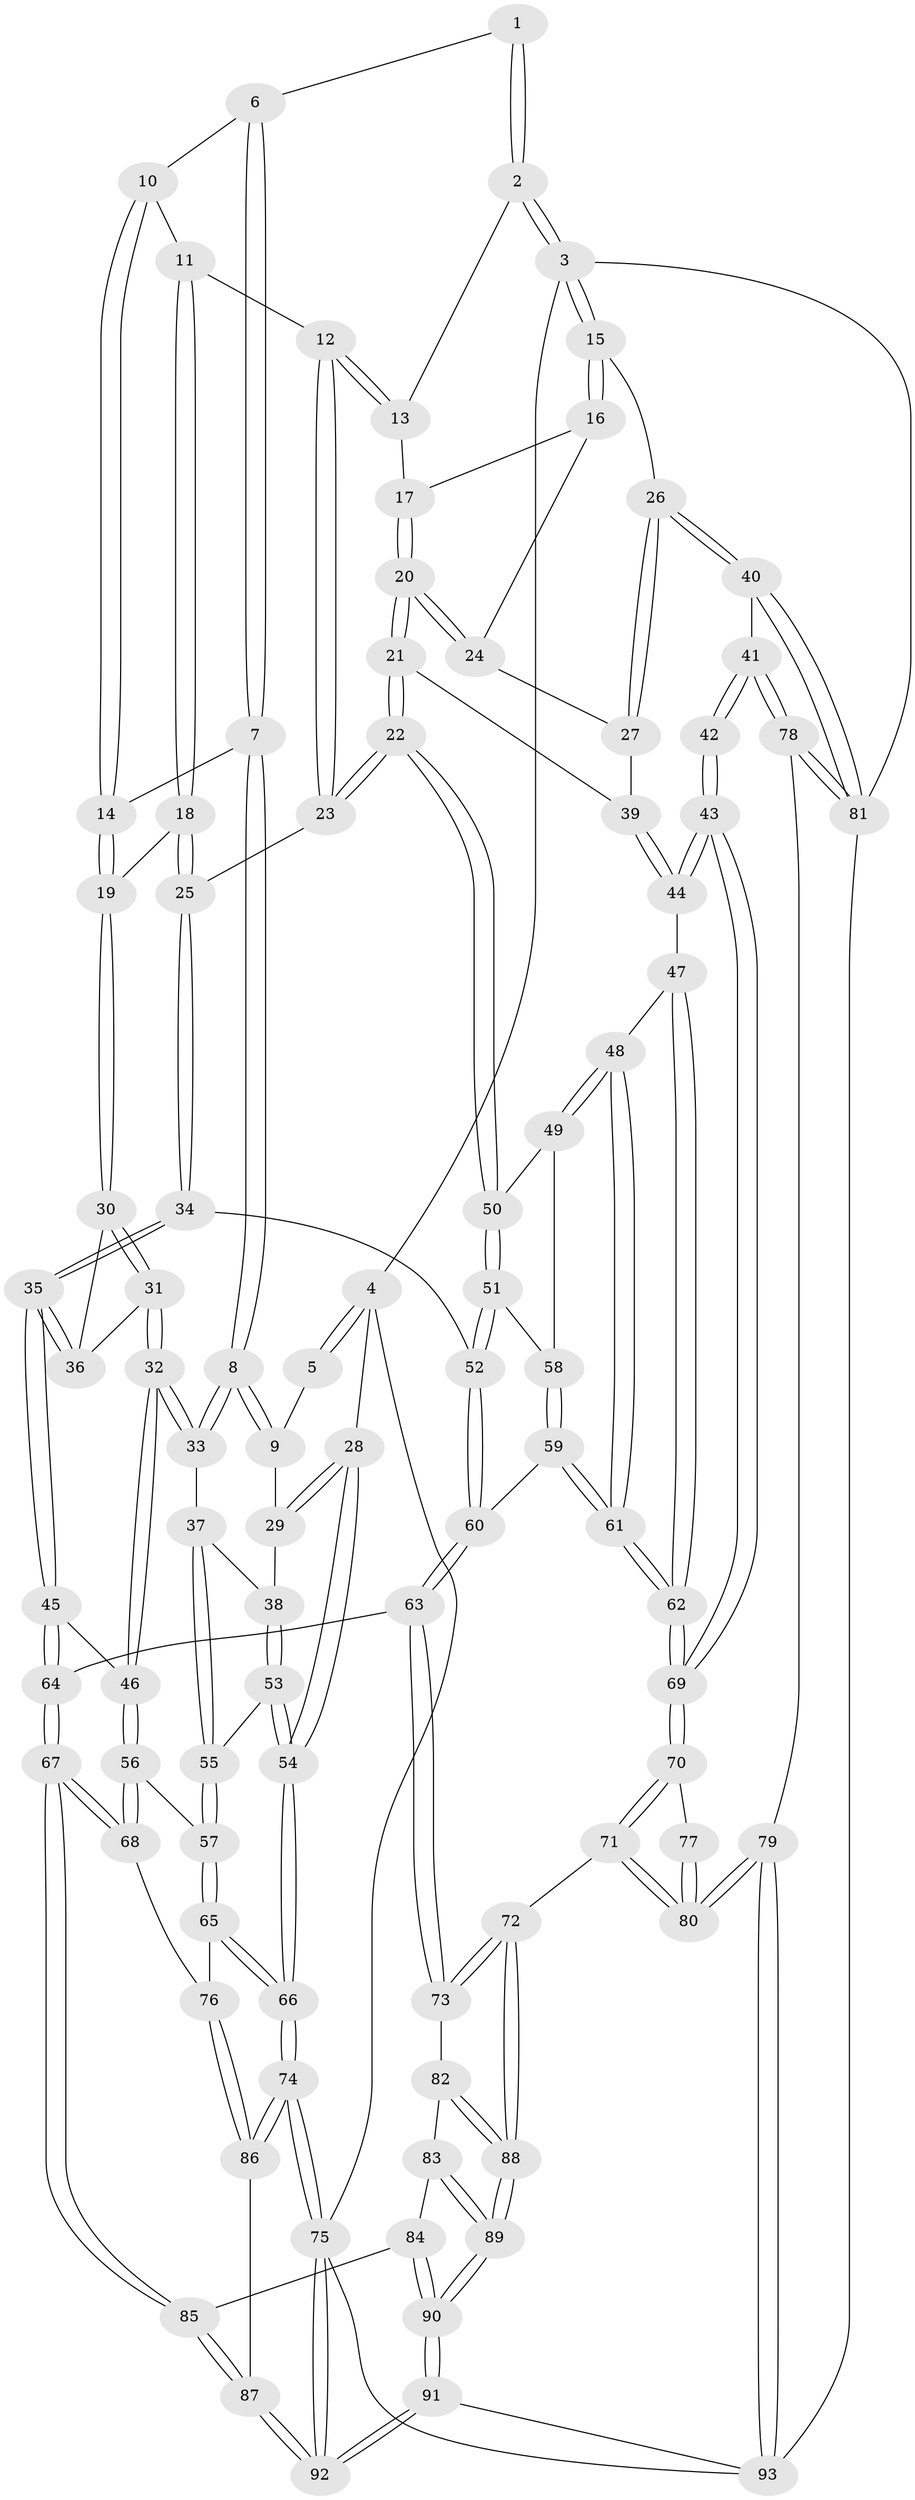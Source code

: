 // coarse degree distribution, {4: 0.14285714285714285, 3: 0.625, 2: 0.125, 6: 0.05357142857142857, 5: 0.05357142857142857}
// Generated by graph-tools (version 1.1) at 2025/54/03/04/25 22:54:31]
// undirected, 93 vertices, 229 edges
graph export_dot {
  node [color=gray90,style=filled];
  1 [pos="+0.3502726142942789+0"];
  2 [pos="+0.7358599976454531+0"];
  3 [pos="+1+0"];
  4 [pos="+0+0"];
  5 [pos="+0.2978756626019485+0"];
  6 [pos="+0.36700126372333536+0"];
  7 [pos="+0.31708699383711614+0.18663001082944666"];
  8 [pos="+0.2679335946694766+0.19762387242732987"];
  9 [pos="+0.1849412007390079+0.16226743149750478"];
  10 [pos="+0.46549057021158624+0.11560998668672286"];
  11 [pos="+0.5165423799314387+0.13315441814694862"];
  12 [pos="+0.554157943547807+0.13889149589534078"];
  13 [pos="+0.7317211985533983+0"];
  14 [pos="+0.35014363890365413+0.19633034892799608"];
  15 [pos="+1+0.146581146599375"];
  16 [pos="+0.9215404134022737+0.1407090718330516"];
  17 [pos="+0.7400836546460129+0"];
  18 [pos="+0.4374121521011165+0.24593148776314216"];
  19 [pos="+0.3532335650841601+0.20007792866691268"];
  20 [pos="+0.745696254452494+0.2645352096140091"];
  21 [pos="+0.743488184670236+0.2816542822727867"];
  22 [pos="+0.7362105360926638+0.29061599718002507"];
  23 [pos="+0.5629720426114138+0.23647236590318127"];
  24 [pos="+0.9078180633581647+0.1851873666989069"];
  25 [pos="+0.5027444871073593+0.31244982140569716"];
  26 [pos="+1+0.39437216410959625"];
  27 [pos="+0.9089307738051653+0.28161327078866466"];
  28 [pos="+0+0"];
  29 [pos="+0.11012368100549935+0.17616802215556088"];
  30 [pos="+0.3629294536920034+0.2696632297641533"];
  31 [pos="+0.3188860159259906+0.3359671280276703"];
  32 [pos="+0.2655109978572002+0.3752646736549754"];
  33 [pos="+0.25471468362084093+0.3664475328406212"];
  34 [pos="+0.4928046577564913+0.39478643985508843"];
  35 [pos="+0.4818674436036918+0.40486806013038534"];
  36 [pos="+0.38382321063385977+0.3155261028191033"];
  37 [pos="+0.20761651108604726+0.3694197718374369"];
  38 [pos="+0.117122794704926+0.3379165550429243"];
  39 [pos="+0.8593508882346177+0.2967513061291892"];
  40 [pos="+1+0.4485609355553545"];
  41 [pos="+0.9681613669590542+0.5117190415570373"];
  42 [pos="+0.9436850853456026+0.5071201590996357"];
  43 [pos="+0.9421642780595423+0.5066675335765991"];
  44 [pos="+0.9038652783522725+0.48148770973377836"];
  45 [pos="+0.4699536770356761+0.42290569986776"];
  46 [pos="+0.28570109814889527+0.4025490711414207"];
  47 [pos="+0.7873449841406659+0.4379693308640042"];
  48 [pos="+0.7840590913179464+0.43512984450040426"];
  49 [pos="+0.7516288390882256+0.3938540074616181"];
  50 [pos="+0.7345910224888392+0.2979521417678679"];
  51 [pos="+0.5537492838934625+0.3970765408017961"];
  52 [pos="+0.5343348834760442+0.3977184364322727"];
  53 [pos="+0.04740638188579214+0.3950731114610168"];
  54 [pos="+0+0.46174635827277305"];
  55 [pos="+0.1526414014285035+0.4808187259744824"];
  56 [pos="+0.2595258770538437+0.5289513398037041"];
  57 [pos="+0.15335558245755226+0.4832339908141173"];
  58 [pos="+0.6561322332795195+0.4522070424650861"];
  59 [pos="+0.6557715134208987+0.5251148385267839"];
  60 [pos="+0.6358671931178672+0.5306603717274818"];
  61 [pos="+0.6659559128067191+0.5307369570290373"];
  62 [pos="+0.7247877370723718+0.5904492046691256"];
  63 [pos="+0.5345763168726799+0.5822453241007776"];
  64 [pos="+0.4684037563128684+0.45853627103852207"];
  65 [pos="+0.08727874054940561+0.5659093409322006"];
  66 [pos="+0+0.5929841729827019"];
  67 [pos="+0.2895057806822013+0.6139093337404461"];
  68 [pos="+0.2868548694589511+0.6118322668070352"];
  69 [pos="+0.7316864181569179+0.6077775523397208"];
  70 [pos="+0.726952680331803+0.6409076385884773"];
  71 [pos="+0.7087733753577337+0.7251285723466103"];
  72 [pos="+0.6479794257747833+0.723211610247269"];
  73 [pos="+0.5340150487544273+0.5972202096060342"];
  74 [pos="+0+0.6794731347778107"];
  75 [pos="+0+1"];
  76 [pos="+0.18730349278654382+0.6172990613675989"];
  77 [pos="+0.8433682920205204+0.6179715075894423"];
  78 [pos="+0.8806096008819391+0.8046019542800066"];
  79 [pos="+0.8219525092658257+0.8267366419599554"];
  80 [pos="+0.7795508215884006+0.785184474575899"];
  81 [pos="+1+0.864439607847112"];
  82 [pos="+0.4067637168012061+0.6872185051731379"];
  83 [pos="+0.40225347579582593+0.687421173802905"];
  84 [pos="+0.36609341197397904+0.6856349904871849"];
  85 [pos="+0.31902005782450404+0.6784941482987676"];
  86 [pos="+0.08846087638756431+0.7345156642207463"];
  87 [pos="+0.23804127144440212+0.8438797200923907"];
  88 [pos="+0.5417502127904137+0.8044496589931704"];
  89 [pos="+0.47580143128843133+1"];
  90 [pos="+0.475151506206495+1"];
  91 [pos="+0.4583337849681436+1"];
  92 [pos="+0.25818102513490604+1"];
  93 [pos="+0.7331650654790571+1"];
  1 -- 2;
  1 -- 2;
  1 -- 6;
  2 -- 3;
  2 -- 3;
  2 -- 13;
  3 -- 4;
  3 -- 15;
  3 -- 15;
  3 -- 81;
  4 -- 5;
  4 -- 5;
  4 -- 28;
  4 -- 75;
  5 -- 9;
  6 -- 7;
  6 -- 7;
  6 -- 10;
  7 -- 8;
  7 -- 8;
  7 -- 14;
  8 -- 9;
  8 -- 9;
  8 -- 33;
  8 -- 33;
  9 -- 29;
  10 -- 11;
  10 -- 14;
  10 -- 14;
  11 -- 12;
  11 -- 18;
  11 -- 18;
  12 -- 13;
  12 -- 13;
  12 -- 23;
  12 -- 23;
  13 -- 17;
  14 -- 19;
  14 -- 19;
  15 -- 16;
  15 -- 16;
  15 -- 26;
  16 -- 17;
  16 -- 24;
  17 -- 20;
  17 -- 20;
  18 -- 19;
  18 -- 25;
  18 -- 25;
  19 -- 30;
  19 -- 30;
  20 -- 21;
  20 -- 21;
  20 -- 24;
  20 -- 24;
  21 -- 22;
  21 -- 22;
  21 -- 39;
  22 -- 23;
  22 -- 23;
  22 -- 50;
  22 -- 50;
  23 -- 25;
  24 -- 27;
  25 -- 34;
  25 -- 34;
  26 -- 27;
  26 -- 27;
  26 -- 40;
  26 -- 40;
  27 -- 39;
  28 -- 29;
  28 -- 29;
  28 -- 54;
  28 -- 54;
  29 -- 38;
  30 -- 31;
  30 -- 31;
  30 -- 36;
  31 -- 32;
  31 -- 32;
  31 -- 36;
  32 -- 33;
  32 -- 33;
  32 -- 46;
  32 -- 46;
  33 -- 37;
  34 -- 35;
  34 -- 35;
  34 -- 52;
  35 -- 36;
  35 -- 36;
  35 -- 45;
  35 -- 45;
  37 -- 38;
  37 -- 55;
  37 -- 55;
  38 -- 53;
  38 -- 53;
  39 -- 44;
  39 -- 44;
  40 -- 41;
  40 -- 81;
  40 -- 81;
  41 -- 42;
  41 -- 42;
  41 -- 78;
  41 -- 78;
  42 -- 43;
  42 -- 43;
  43 -- 44;
  43 -- 44;
  43 -- 69;
  43 -- 69;
  44 -- 47;
  45 -- 46;
  45 -- 64;
  45 -- 64;
  46 -- 56;
  46 -- 56;
  47 -- 48;
  47 -- 62;
  47 -- 62;
  48 -- 49;
  48 -- 49;
  48 -- 61;
  48 -- 61;
  49 -- 50;
  49 -- 58;
  50 -- 51;
  50 -- 51;
  51 -- 52;
  51 -- 52;
  51 -- 58;
  52 -- 60;
  52 -- 60;
  53 -- 54;
  53 -- 54;
  53 -- 55;
  54 -- 66;
  54 -- 66;
  55 -- 57;
  55 -- 57;
  56 -- 57;
  56 -- 68;
  56 -- 68;
  57 -- 65;
  57 -- 65;
  58 -- 59;
  58 -- 59;
  59 -- 60;
  59 -- 61;
  59 -- 61;
  60 -- 63;
  60 -- 63;
  61 -- 62;
  61 -- 62;
  62 -- 69;
  62 -- 69;
  63 -- 64;
  63 -- 73;
  63 -- 73;
  64 -- 67;
  64 -- 67;
  65 -- 66;
  65 -- 66;
  65 -- 76;
  66 -- 74;
  66 -- 74;
  67 -- 68;
  67 -- 68;
  67 -- 85;
  67 -- 85;
  68 -- 76;
  69 -- 70;
  69 -- 70;
  70 -- 71;
  70 -- 71;
  70 -- 77;
  71 -- 72;
  71 -- 80;
  71 -- 80;
  72 -- 73;
  72 -- 73;
  72 -- 88;
  72 -- 88;
  73 -- 82;
  74 -- 75;
  74 -- 75;
  74 -- 86;
  74 -- 86;
  75 -- 92;
  75 -- 92;
  75 -- 93;
  76 -- 86;
  76 -- 86;
  77 -- 80;
  77 -- 80;
  78 -- 79;
  78 -- 81;
  78 -- 81;
  79 -- 80;
  79 -- 80;
  79 -- 93;
  79 -- 93;
  81 -- 93;
  82 -- 83;
  82 -- 88;
  82 -- 88;
  83 -- 84;
  83 -- 89;
  83 -- 89;
  84 -- 85;
  84 -- 90;
  84 -- 90;
  85 -- 87;
  85 -- 87;
  86 -- 87;
  87 -- 92;
  87 -- 92;
  88 -- 89;
  88 -- 89;
  89 -- 90;
  89 -- 90;
  90 -- 91;
  90 -- 91;
  91 -- 92;
  91 -- 92;
  91 -- 93;
}
